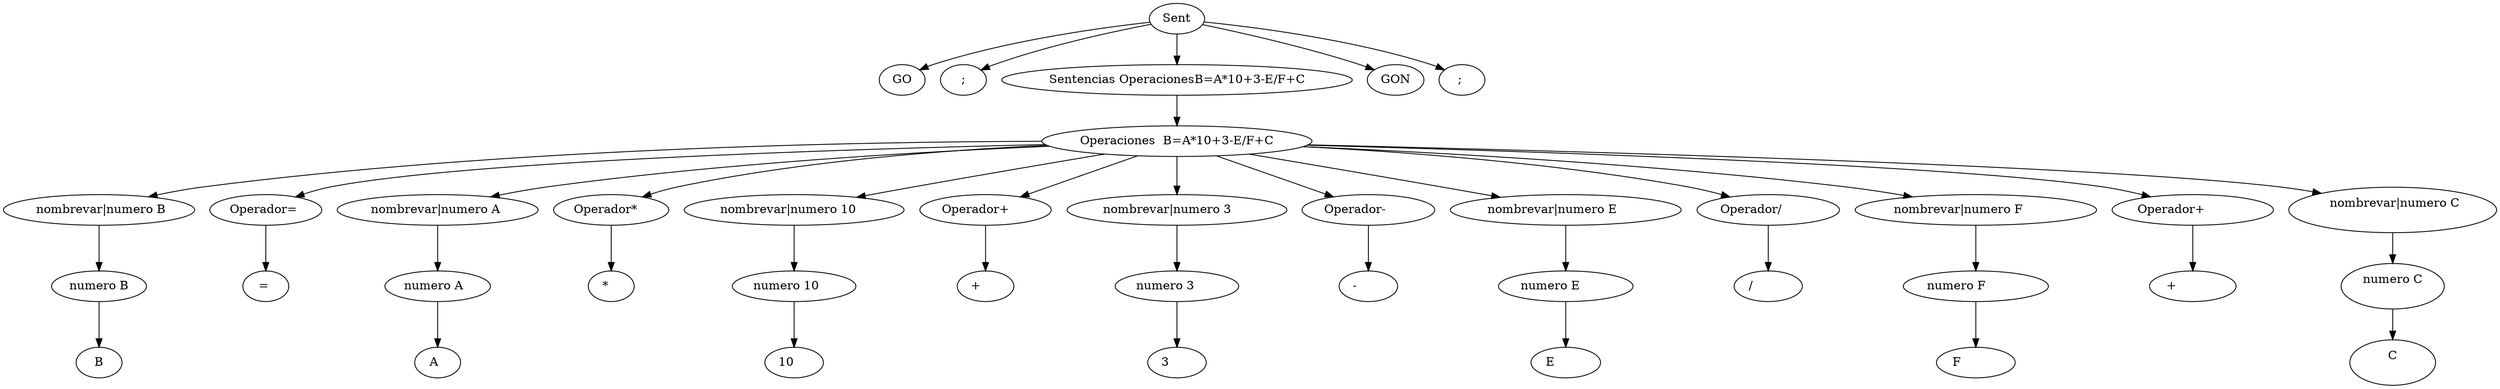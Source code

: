 digraph G {
	Sent -> GO
	Sent -> ";"
	Sent -> "Sentencias OperacionesB=A*10+3-E/F+C
"
	Sent -> GON
	Sent -> "; "
	"Sentencias OperacionesB=A*10+3-E/F+C
" -> "Operaciones  B=A*10+3-E/F+C
"
	"Operaciones  B=A*10+3-E/F+C
" -> " nombrevar|numero B"
	" nombrevar|numero B" -> "numero B"
	"numero B" -> B
	"Operaciones  B=A*10+3-E/F+C
" -> "Operador= "
	"Operador= " -> "= "
	"Operaciones  B=A*10+3-E/F+C
" -> " nombrevar|numero A  "
	" nombrevar|numero A  " -> "numero A  "
	"numero A  " -> "A  "
	"Operaciones  B=A*10+3-E/F+C
" -> "Operador*   "
	"Operador*   " -> "*   "
	"Operaciones  B=A*10+3-E/F+C
" -> " nombrevar|numero 10    "
	" nombrevar|numero 10    " -> "numero 10    "
	"numero 10    " -> "10    "
	"Operaciones  B=A*10+3-E/F+C
" -> "Operador+     "
	"Operador+     " -> "+     "
	"Operaciones  B=A*10+3-E/F+C
" -> " nombrevar|numero 3      "
	" nombrevar|numero 3      " -> "numero 3      "
	"numero 3      " -> "3      "
	"Operaciones  B=A*10+3-E/F+C
" -> "Operador-       "
	"Operador-       " -> "-       "
	"Operaciones  B=A*10+3-E/F+C
" -> " nombrevar|numero E        "
	" nombrevar|numero E        " -> "numero E        "
	"numero E        " -> "E        "
	"Operaciones  B=A*10+3-E/F+C
" -> "Operador/         "
	"Operador/         " -> "/         "
	"Operaciones  B=A*10+3-E/F+C
" -> " nombrevar|numero F          "
	" nombrevar|numero F          " -> "numero F          "
	"numero F          " -> "F          "
	"Operaciones  B=A*10+3-E/F+C
" -> "Operador+           "
	"Operador+           " -> "+           "
	"Operaciones  B=A*10+3-E/F+C
" -> " nombrevar|numero C
            "
	" nombrevar|numero C
            " -> "numero C
            "
	"numero C
            " -> "C
            "
}
